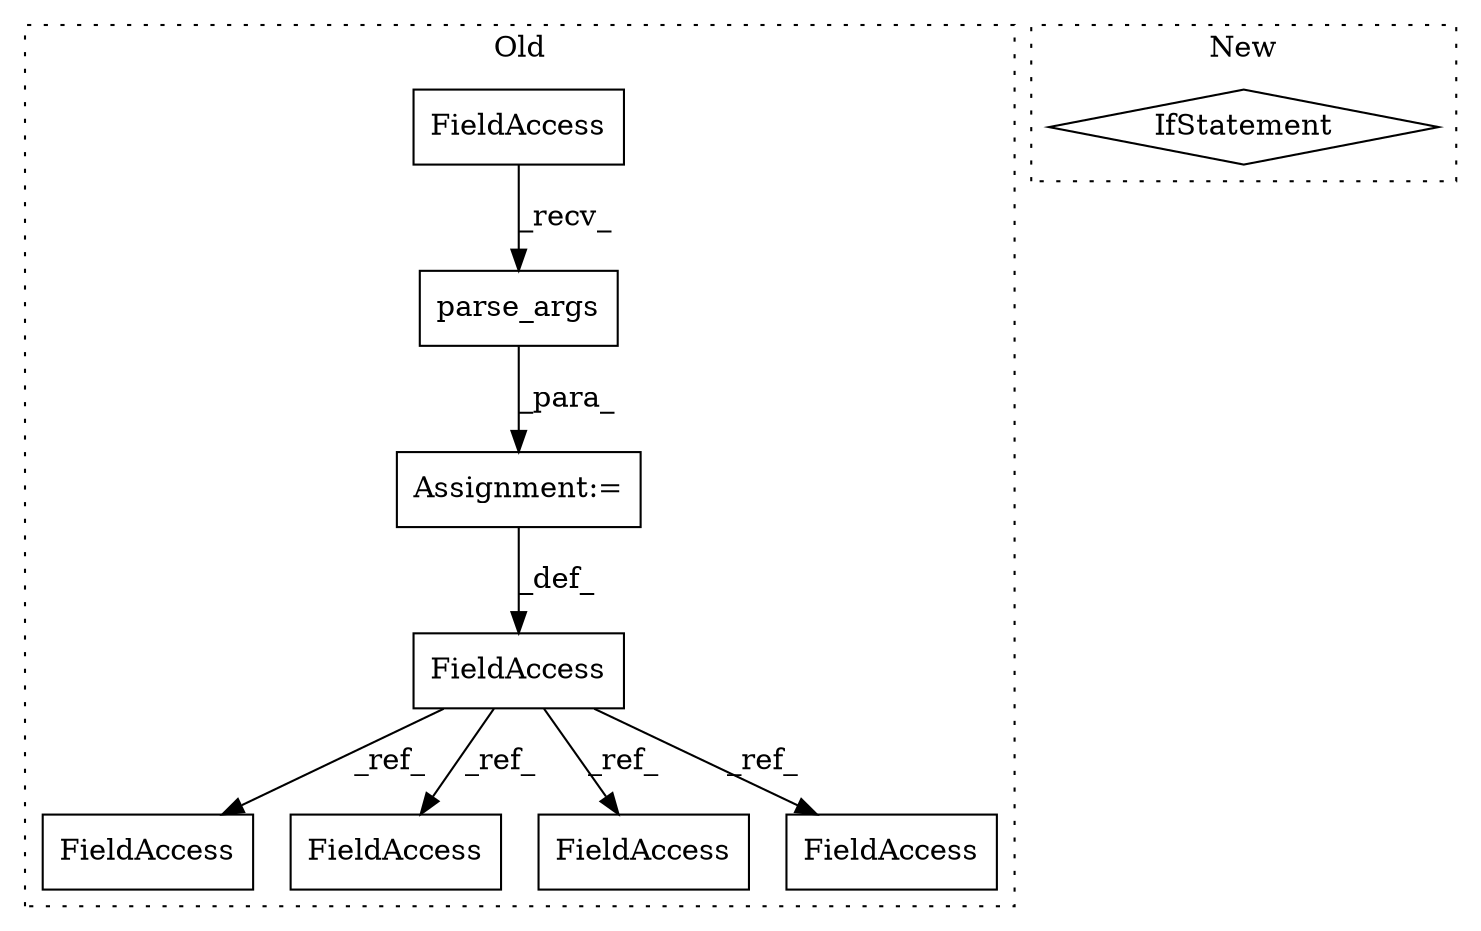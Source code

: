 digraph G {
subgraph cluster0 {
1 [label="parse_args" a="32" s="3378" l="12" shape="box"];
3 [label="Assignment:=" a="7" s="3370" l="1" shape="box"];
4 [label="FieldAccess" a="22" s="3366" l="4" shape="box"];
5 [label="FieldAccess" a="22" s="3618" l="4" shape="box"];
6 [label="FieldAccess" a="22" s="3504" l="4" shape="box"];
7 [label="FieldAccess" a="22" s="3670" l="4" shape="box"];
8 [label="FieldAccess" a="22" s="3403" l="4" shape="box"];
9 [label="FieldAccess" a="22" s="3371" l="6" shape="box"];
label = "Old";
style="dotted";
}
subgraph cluster1 {
2 [label="IfStatement" a="25" s="3584,3610" l="4,2" shape="diamond"];
label = "New";
style="dotted";
}
1 -> 3 [label="_para_"];
3 -> 4 [label="_def_"];
4 -> 8 [label="_ref_"];
4 -> 5 [label="_ref_"];
4 -> 6 [label="_ref_"];
4 -> 7 [label="_ref_"];
9 -> 1 [label="_recv_"];
}
